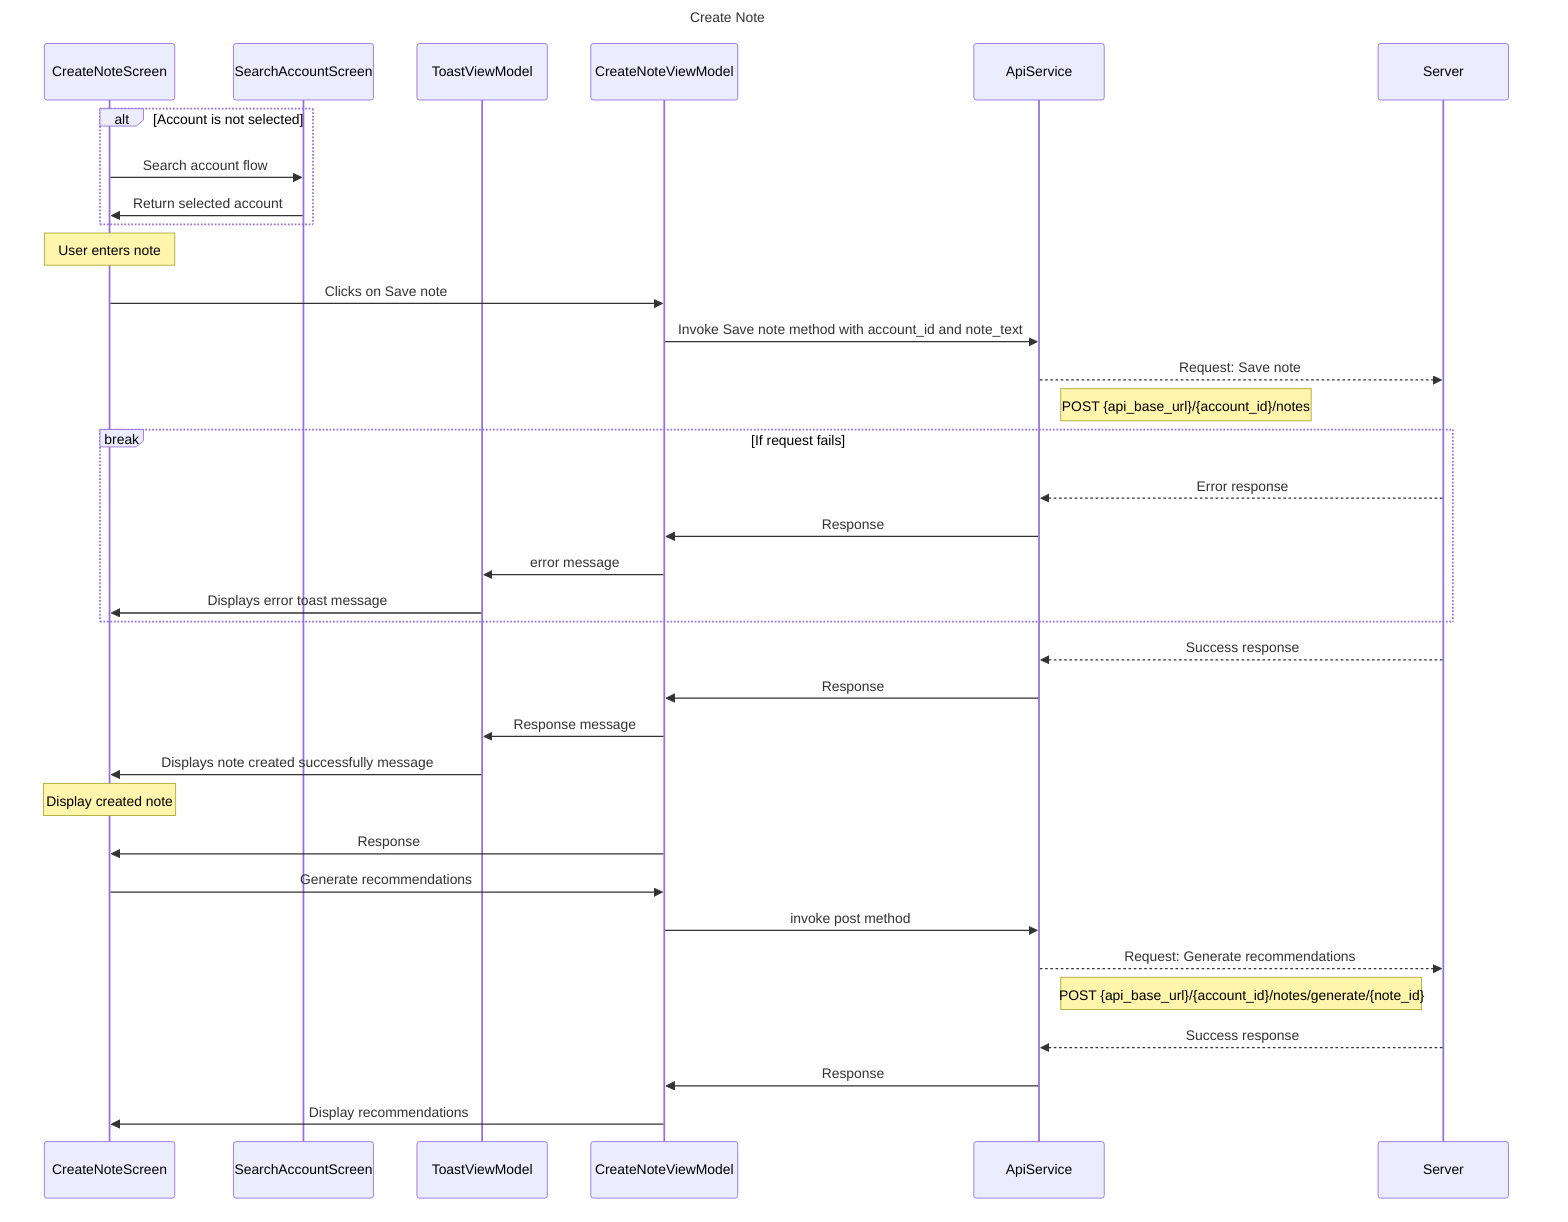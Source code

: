 sequenceDiagram
    title Create Note

    participant CNS as CreateNoteScreen
    participant SAS as SearchAccountScreen
    participant TVM as ToastViewModel
    participant CNVM as CreateNoteViewModel
    participant AS as ApiService
    participant S as Server

    alt  Account is not selected
        CNS->>SAS: Search account flow
        SAS->>CNS: Return selected account
    end

    note over CNS: User enters note

    CNS->>CNVM : Clicks on Save note
    CNVM->>AS: Invoke Save note method with account_id and note_text
    AS-->>S : Request: Save note
    note right of AS: POST {api_base_url}/{account_id}/notes

    break If request fails
        S-->>AS: Error response
        AS->>CNVM: Response
        CNVM->>TVM: error message
        TVM->>CNS: Displays error toast message
    end
    
    S-->>AS: Success response
    AS->>CNVM: Response
    CNVM->>TVM: Response message
    TVM->>CNS: Displays note created successfully message
    note over CNS: Display created note
    CNVM->>CNS: Response
    CNS->>CNVM: Generate recommendations
    CNVM->>AS: invoke post method
    AS-->>S: Request: Generate recommendations
    note right of AS: POST {api_base_url}/{account_id}/notes/generate/{note_id}
    S-->>AS: Success response
    AS->>CNVM: Response
    CNVM->>CNS: Display recommendations
